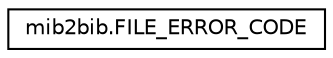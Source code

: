 digraph "Graphical Class Hierarchy"
{
  edge [fontname="Helvetica",fontsize="10",labelfontname="Helvetica",labelfontsize="10"];
  node [fontname="Helvetica",fontsize="10",shape=record];
  rankdir="LR";
  Node1 [label="mib2bib.FILE_ERROR_CODE",height=0.2,width=0.4,color="black", fillcolor="white", style="filled",URL="$enummib2bib_1_1mib2bib_1_1_f_i_l_e___e_r_r_o_r___c_o_d_e.html"];
}
